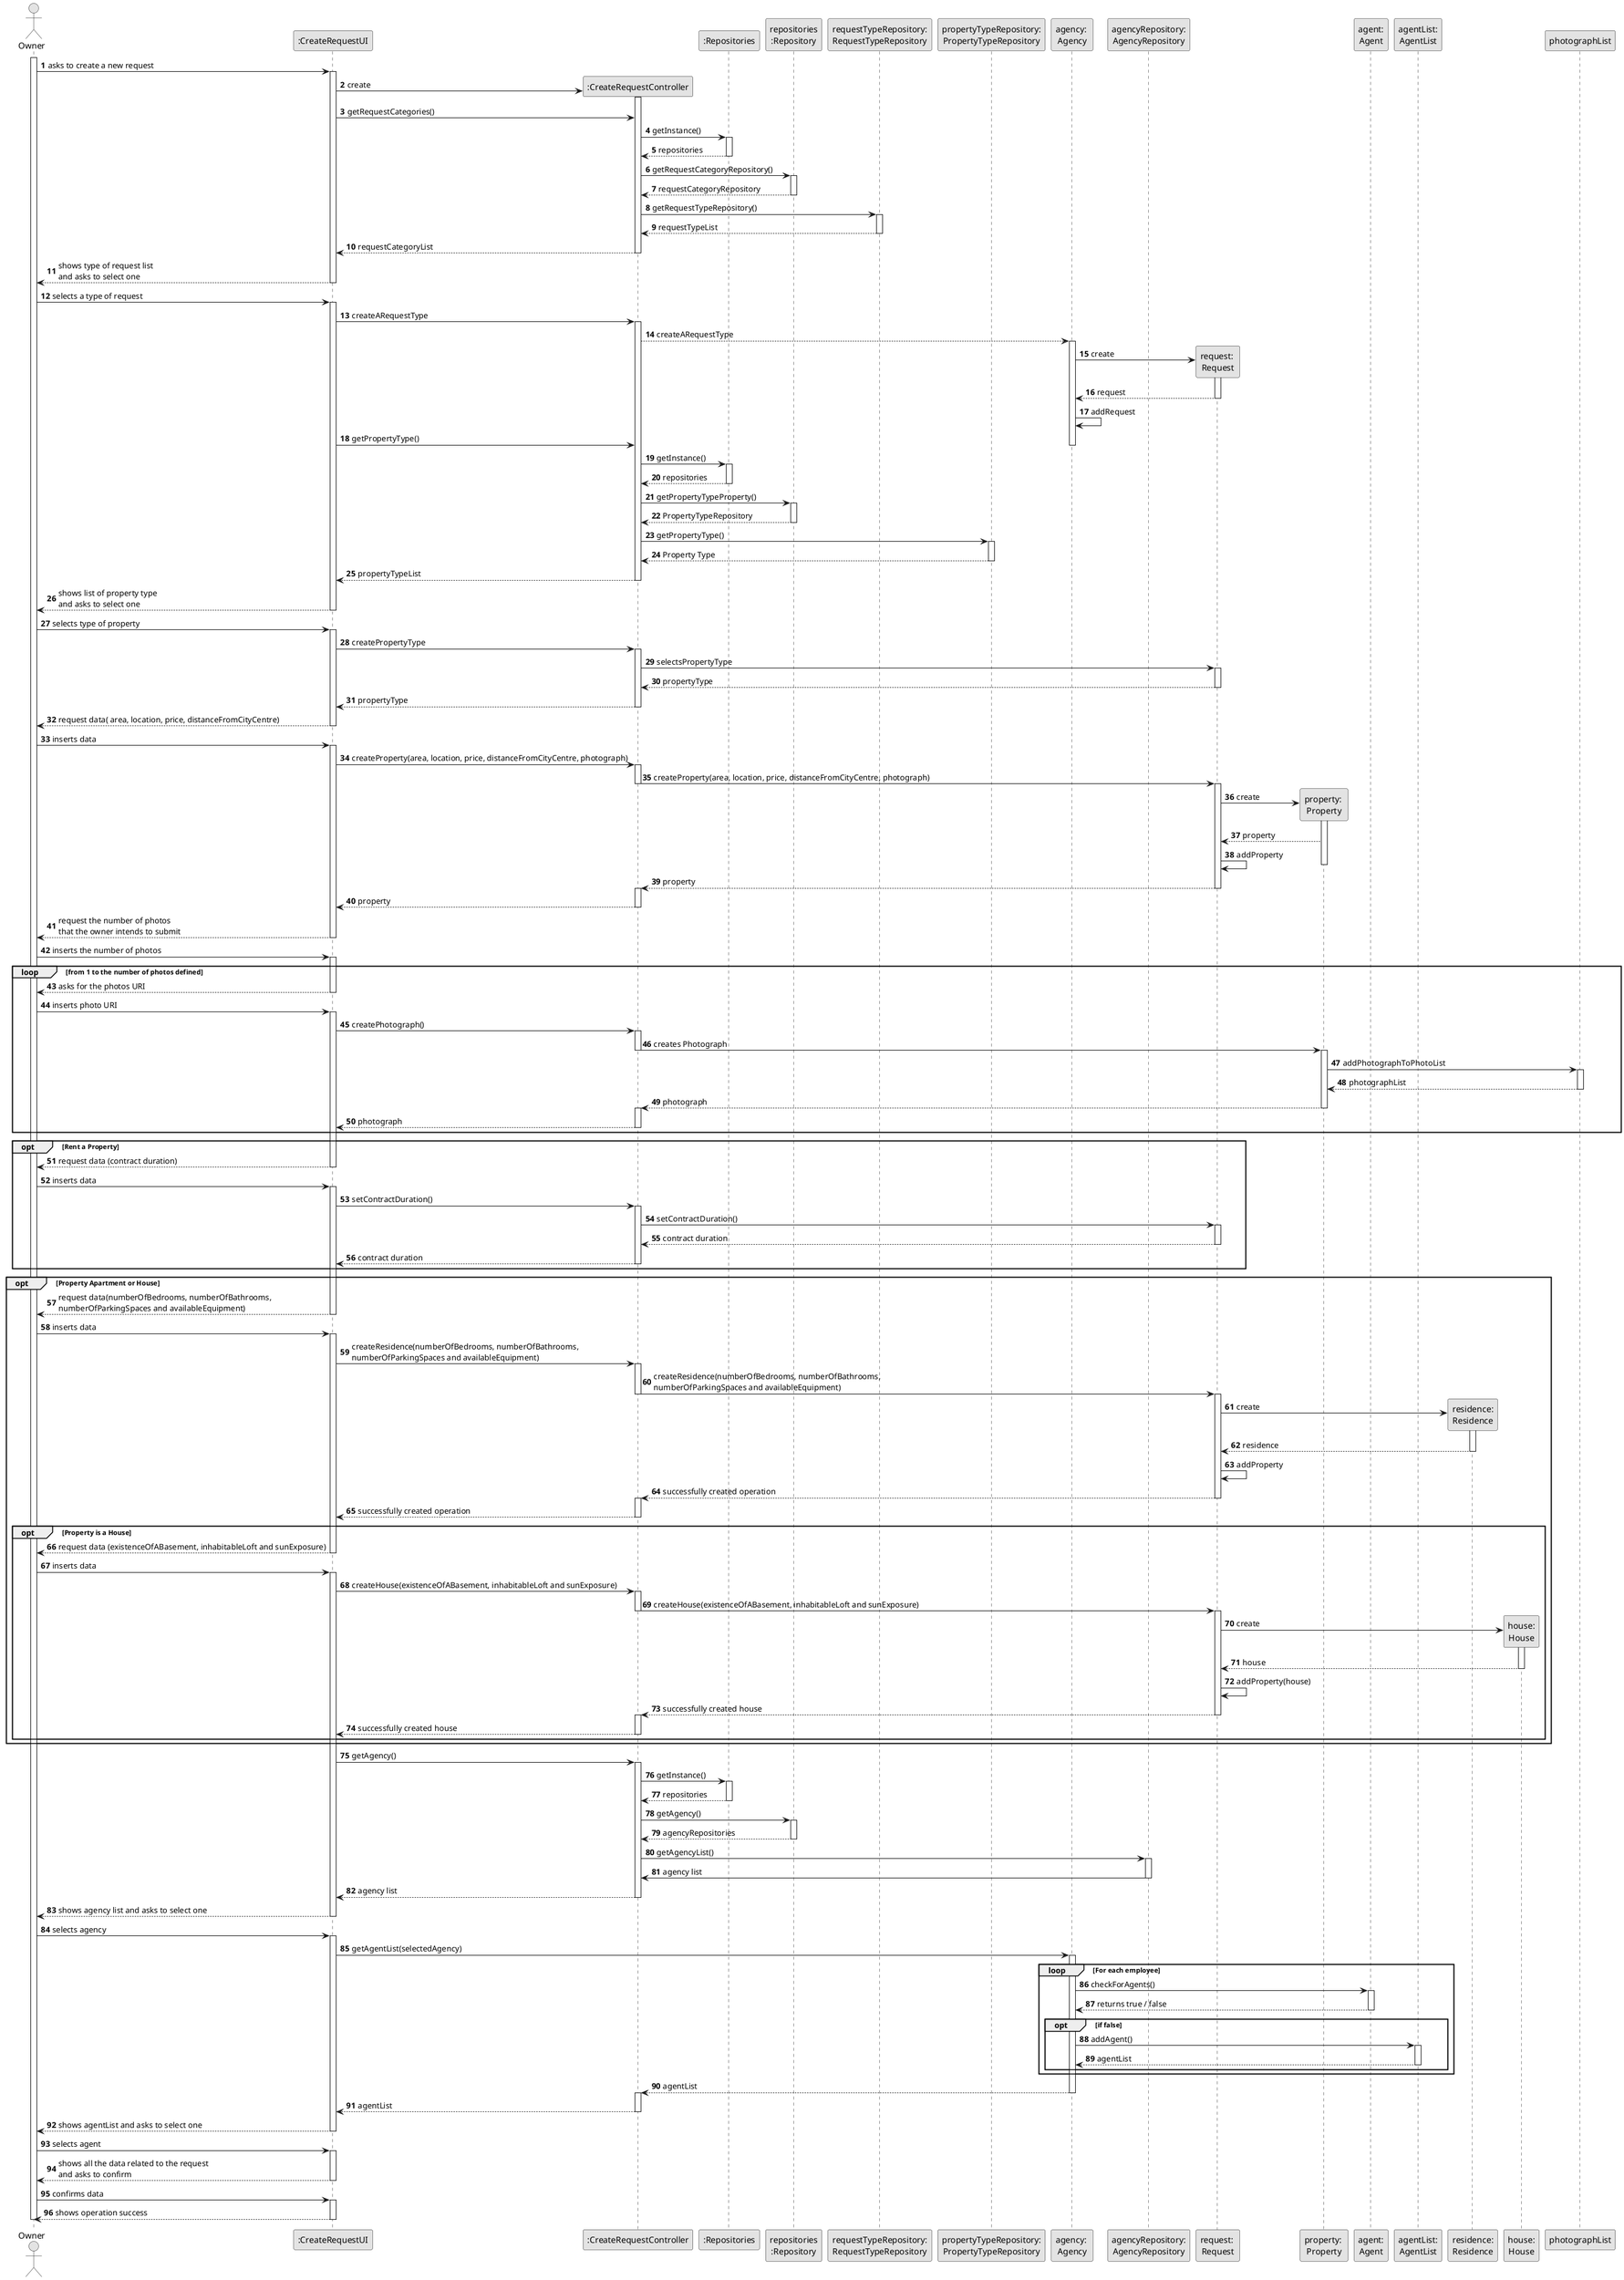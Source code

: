 @startuml
skinparam monochrome true
skinparam packageStyle rectangle
skinparam shadowing false

autonumber

'hide footbox
actor "Owner" as ADM
participant ":CreateRequestUI" as UI
participant ":CreateRequestController" as CTRL
participant ":Repositories" as Rep
participant "repositories\n:Repository" as PLAT
participant "requestTypeRepository:\nRequestTypeRepository" as TaskCategoryRepository
participant "propertyTypeRepository:\nPropertyTypeRepository" as ProType
participant "agency: \nAgency" as A
participant "agencyRepository:\nAgencyRepository" as ARep
participant "request: \nRequest" as Req
participant "property: \nProperty" as Prop
participant "agent:\nAgent" as Agent
participant "agentList:\nAgentList" as AgList
participant "residence:\nResidence" as R
participant "house:\nHouse" as House
participant "photographList" as PhotoList

activate ADM

        ADM -> UI : asks to create a new request

        activate UI

            UI -> CTRL** : create
            activate CTRL
            UI -> CTRL : getRequestCategories()

                CTRL -> Rep : getInstance()
                activate Rep

                    Rep --> CTRL: repositories
                deactivate Rep

                CTRL -> PLAT : getRequestCategoryRepository()
                activate PLAT

                    PLAT --> CTRL: requestCategoryRepository
                deactivate PLAT

                CTRL -> TaskCategoryRepository : getRequestTypeRepository()
                activate TaskCategoryRepository

                    TaskCategoryRepository --> CTRL : requestTypeList
                deactivate TaskCategoryRepository

                CTRL --> UI : requestCategoryList
            deactivate CTRL

            UI --> ADM : shows type of request list \nand asks to select one
        deactivate UI

    ADM -> UI : selects a type of request
    activate UI

    UI -> CTRL : createARequestType
        activate CTRL

    CTRL --> A : createARequestType
    activate A

    A -> Req** : create
    activate Req

    Req --> A : request
    deactivate Req

    A -> A : addRequest

    UI -> CTRL : getPropertyType()

    deactivate A

    CTRL -> Rep : getInstance()
                    activate Rep

                        Rep --> CTRL: repositories
                    deactivate Rep

    CTRL -> PLAT : getPropertyTypeProperty()
    activate PLAT

    PLAT --> CTRL : PropertyTypeRepository
    deactivate PLAT

    CTRL -> ProType :getPropertyType()
    activate ProType

    ProType --> CTRL : Property Type
    deactivate ProType

    CTRL --> UI : propertyTypeList
    deactivate CTRL

        UI --> ADM : shows list of property type \nand asks to select one
    deactivate A

    deactivate UI

    ADM -> UI : selects type of property
    activate UI

        UI -> CTRL : createPropertyType
        activate CTRL

        CTRL -> Req :selectsPropertyType
        activate Req

        Req --> CTRL : propertyType

        deactivate Req

        CTRL --> UI : propertyType
        deactivate CTRL

        UI --> ADM : request data( area, location, price, distanceFromCityCentre)
    deactivate UI

    ADM -> UI : inserts data
    activate UI

        UI -> CTRL : createProperty(area, location, price, distanceFromCityCentre, photograph)
        activate CTRL

        CTRL -> Req : createProperty(area, location, price, distanceFromCityCentre, photograph)
        deactivate CTRL
    activate Req

    Req -> Prop**: create
    activate Prop

    Prop --> Req:  property
    Req -> Req :addProperty

    deactivate Prop

    Req --> CTRL : property
    deactivate Req
    activate CTRL

    CTRL --> UI : property

    deactivate CTRL

    UI --> ADM :  request the number of photos \nthat the owner intends to submit
    deactivate UI

    ADM -> UI : inserts the number of photos

    activate UI
    loop from 1 to the number of photos defined
    UI --> ADM : asks for the photos URI

    deactivate UI

    ADM -> UI : inserts photo URI
    activate UI

    UI -> CTRL : createPhotograph()
    activate CTRL

            CTRL -> Prop: creates Photograph
            deactivate CTRL

    activate Prop


    Prop -> PhotoList :  addPhotographToPhotoList

    activate PhotoList

    PhotoList --> Prop : photographList

    deactivate PhotoList

    Prop --> CTRL : photograph

    deactivate Prop

    activate CTRL

    CTRL --> UI : photograph

    deactivate CTRL

    deactivate CTRL

    end

    opt Rent a Property
    UI-->ADM : request data (contract duration)
    deactivate UI
    ADM -> UI : inserts data
    activate UI
    UI-> CTRL : setContractDuration()
    activate CTRL

    CTRL -> Req : setContractDuration()
    activate Req

    Req --> CTRL : contract duration

    deactivate Req

    CTRL --> UI : contract duration

    deactivate CTRL
    end

    opt Property Apartment or House

        UI--> ADM : request data(numberOfBedrooms, numberOfBathrooms, \nnumberOfParkingSpaces and availableEquipment)
     deactivate UI

     ADM -> UI : inserts data
     activate UI

     UI-> CTRL : createResidence(numberOfBedrooms, numberOfBathrooms, \nnumberOfParkingSpaces and availableEquipment)
     activate CTRL

     CTRL -> Req : createResidence(numberOfBedrooms, numberOfBathrooms, \nnumberOfParkingSpaces and availableEquipment)
     deactivate CTRL
     activate Req

    Req -> R** : create
    activate R

    R --> Req : residence
    deactivate R
    Req-> Req : addProperty

    Req --> CTRL : successfully created operation
    deactivate Req

    activate CTRL

    CTRL --> UI : successfully created operation
    deactivate CTRL

    opt Property is a House
    UI --> ADM : request data (existenceOfABasement, inhabitableLoft and sunExposure)
    deactivate UI
    ADM-> UI : inserts data
    activate UI
    UI-> CTRL : createHouse(existenceOfABasement, inhabitableLoft and sunExposure)
    activate CTRL

    CTRL -> Req : createHouse(existenceOfABasement, inhabitableLoft and sunExposure)
    deactivate CTRL
    activate Req

    Req -> House** : create
    activate House

    House --> Req : house
    deactivate House
    Req -> Req :addProperty(house)

    Req --> CTRL : successfully created house
    deactivate Req
    activate CTRL

    CTRL --> UI : successfully created house
    deactivate CTRL
    deactivate Req
    end

    end
    UI -> CTRL : getAgency()
    activate CTRL

    CTRL -> Rep : getInstance()
                    activate Rep

                        Rep --> CTRL: repositories
                    deactivate Rep
    CTRL -> PLAT : getAgency()
    activate PLAT
    PLAT--> CTRL : agencyRepositories
    deactivate PLAT
    CTRL -> ARep : getAgencyList()
    activate ARep

    ARep -> CTRL : agency list
    deactivate ARep
    CTRL --> UI : agency list
 deactivate CTRL
 UI --> ADM : shows agency list and asks to select one

 deactivate UI

    ADM -> UI : selects agency
    activate UI

    UI -> A : getAgentList(selectedAgency)
    activate A
    loop For each employee
    A-> Agent : checkForAgents()
    activate Agent

    Agent --> A : returns true / false
    deactivate Agent
    opt if false
    A-> AgList :addAgent()
    activate AgList

    AgList --> A : agentList
    deactivate AgList
    end

    end
    A --> CTRL : agentList
    deactivate A

    activate CTRL

    CTRL --> UI : agentList
    deactivate CTRL
    UI --> ADM : shows agentList and asks to select one
    deactivate UI
    ADM -> UI : selects agent
    activate UI

    UI --> ADM : shows all the data related to the request \nand asks to confirm
    deactivate UI
    ADM -> UI : confirms data
    activate UI

    UI --> ADM : shows operation success
    deactivate UI
    deactivate ADM
    @enduml